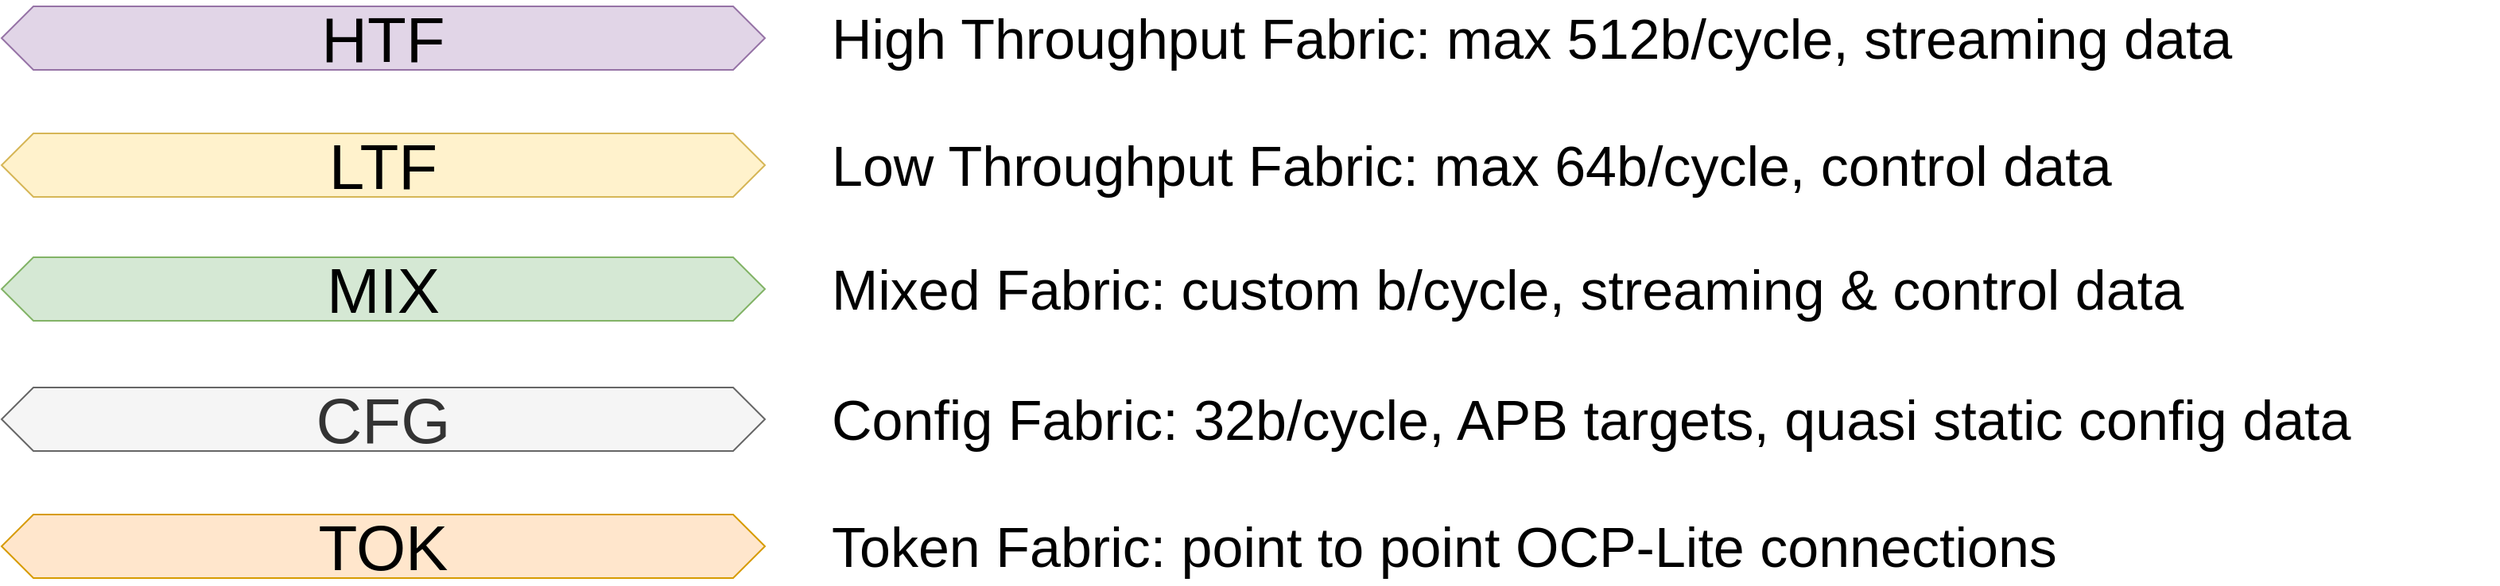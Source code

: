 <mxfile version="24.5.3" type="embed">
  <diagram id="ZRuPEpv637OjjF20BVkI" name="Page-1">
    <mxGraphModel dx="-29992" dy="4320" grid="1" gridSize="10" guides="1" tooltips="1" connect="1" arrows="1" fold="1" page="1" pageScale="1" pageWidth="827" pageHeight="1169" math="0" shadow="0">
      <root>
        <mxCell id="0" />
        <mxCell id="1" parent="0" />
        <mxCell id="rSGnqXc-1Tp41g4EN2aE-1" value="&lt;span style=&quot;font-size: 40px;&quot;&gt;HTF&lt;/span&gt;" style="shape=hexagon;perimeter=hexagonPerimeter2;whiteSpace=wrap;html=1;fixedSize=1;fillColor=#e1d5e7;strokeColor=#9673a6;rotation=0;" parent="1" vertex="1">
          <mxGeometry x="31600" y="-3080" width="480" height="40" as="geometry" />
        </mxCell>
        <mxCell id="rSGnqXc-1Tp41g4EN2aE-2" value="&lt;span style=&quot;font-size: 40px;&quot;&gt;LTF&lt;/span&gt;" style="shape=hexagon;perimeter=hexagonPerimeter2;whiteSpace=wrap;html=1;fixedSize=1;fillColor=#fff2cc;strokeColor=#d6b656;rotation=0;" parent="1" vertex="1">
          <mxGeometry x="31600" y="-3000" width="480" height="40" as="geometry" />
        </mxCell>
        <mxCell id="rSGnqXc-1Tp41g4EN2aE-3" value="&lt;span style=&quot;font-size: 40px;&quot;&gt;CFG&lt;/span&gt;" style="shape=hexagon;perimeter=hexagonPerimeter2;whiteSpace=wrap;html=1;fixedSize=1;fillColor=#f5f5f5;strokeColor=#666666;rotation=0;fontColor=#333333;" parent="1" vertex="1">
          <mxGeometry x="31600" y="-2840" width="480" height="40" as="geometry" />
        </mxCell>
        <mxCell id="rSGnqXc-1Tp41g4EN2aE-5" value="&lt;span style=&quot;font-size: 40px;&quot;&gt;TOK&lt;/span&gt;" style="shape=hexagon;perimeter=hexagonPerimeter2;whiteSpace=wrap;html=1;fixedSize=1;fillColor=#ffe6cc;strokeColor=#d79b00;rotation=0;" parent="1" vertex="1">
          <mxGeometry x="31600" y="-2760" width="480" height="40" as="geometry" />
        </mxCell>
        <mxCell id="rSGnqXc-1Tp41g4EN2aE-7" value="&lt;span style=&quot;font-size: 40px;&quot;&gt;MIX&lt;/span&gt;" style="shape=hexagon;perimeter=hexagonPerimeter2;whiteSpace=wrap;html=1;fixedSize=1;fillColor=#d5e8d4;strokeColor=#82b366;rotation=0;" parent="1" vertex="1">
          <mxGeometry x="31600" y="-2922" width="480" height="40" as="geometry" />
        </mxCell>
        <mxCell id="rSGnqXc-1Tp41g4EN2aE-8" value="High Throughput Fabric: max 512b/cycle, streaming data" style="text;html=1;strokeColor=none;fillColor=none;align=left;verticalAlign=middle;whiteSpace=wrap;rounded=0;fontSize=35;" parent="1" vertex="1">
          <mxGeometry x="32120" y="-3080" width="920" height="40" as="geometry" />
        </mxCell>
        <mxCell id="rSGnqXc-1Tp41g4EN2aE-9" value="Low Throughput Fabric: max 64b/cycle, control data" style="text;html=1;strokeColor=none;fillColor=none;align=left;verticalAlign=middle;whiteSpace=wrap;rounded=0;fontSize=35;" parent="1" vertex="1">
          <mxGeometry x="32120" y="-3000" width="920" height="40" as="geometry" />
        </mxCell>
        <mxCell id="rSGnqXc-1Tp41g4EN2aE-10" value="Mixed Fabric: custom b/cycle, streaming &amp;amp; control data" style="text;html=1;strokeColor=none;fillColor=none;align=left;verticalAlign=middle;whiteSpace=wrap;rounded=0;fontSize=35;" parent="1" vertex="1">
          <mxGeometry x="32120" y="-2922" width="920" height="40" as="geometry" />
        </mxCell>
        <mxCell id="rSGnqXc-1Tp41g4EN2aE-11" value="Config Fabric: 32b/cycle, APB targets, quasi static config data" style="text;html=1;strokeColor=none;fillColor=none;align=left;verticalAlign=middle;whiteSpace=wrap;rounded=0;fontSize=35;" parent="1" vertex="1">
          <mxGeometry x="32120" y="-2840" width="1050" height="40" as="geometry" />
        </mxCell>
        <mxCell id="rSGnqXc-1Tp41g4EN2aE-13" value="Token Fabric: point to point OCP-Lite connections" style="text;html=1;strokeColor=none;fillColor=none;align=left;verticalAlign=middle;whiteSpace=wrap;rounded=0;fontSize=35;" parent="1" vertex="1">
          <mxGeometry x="32120" y="-2760" width="1050" height="40" as="geometry" />
        </mxCell>
      </root>
    </mxGraphModel>
  </diagram>
</mxfile>
